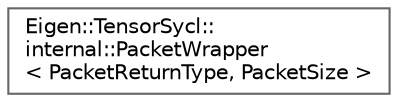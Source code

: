 digraph "Graphical Class Hierarchy"
{
 // LATEX_PDF_SIZE
  bgcolor="transparent";
  edge [fontname=Helvetica,fontsize=10,labelfontname=Helvetica,labelfontsize=10];
  node [fontname=Helvetica,fontsize=10,shape=box,height=0.2,width=0.4];
  rankdir="LR";
  Node0 [id="Node000000",label="Eigen::TensorSycl::\linternal::PacketWrapper\l\< PacketReturnType, PacketSize \>",height=0.2,width=0.4,color="grey40", fillcolor="white", style="filled",URL="$structEigen_1_1TensorSycl_1_1internal_1_1PacketWrapper.html",tooltip=" "];
}
